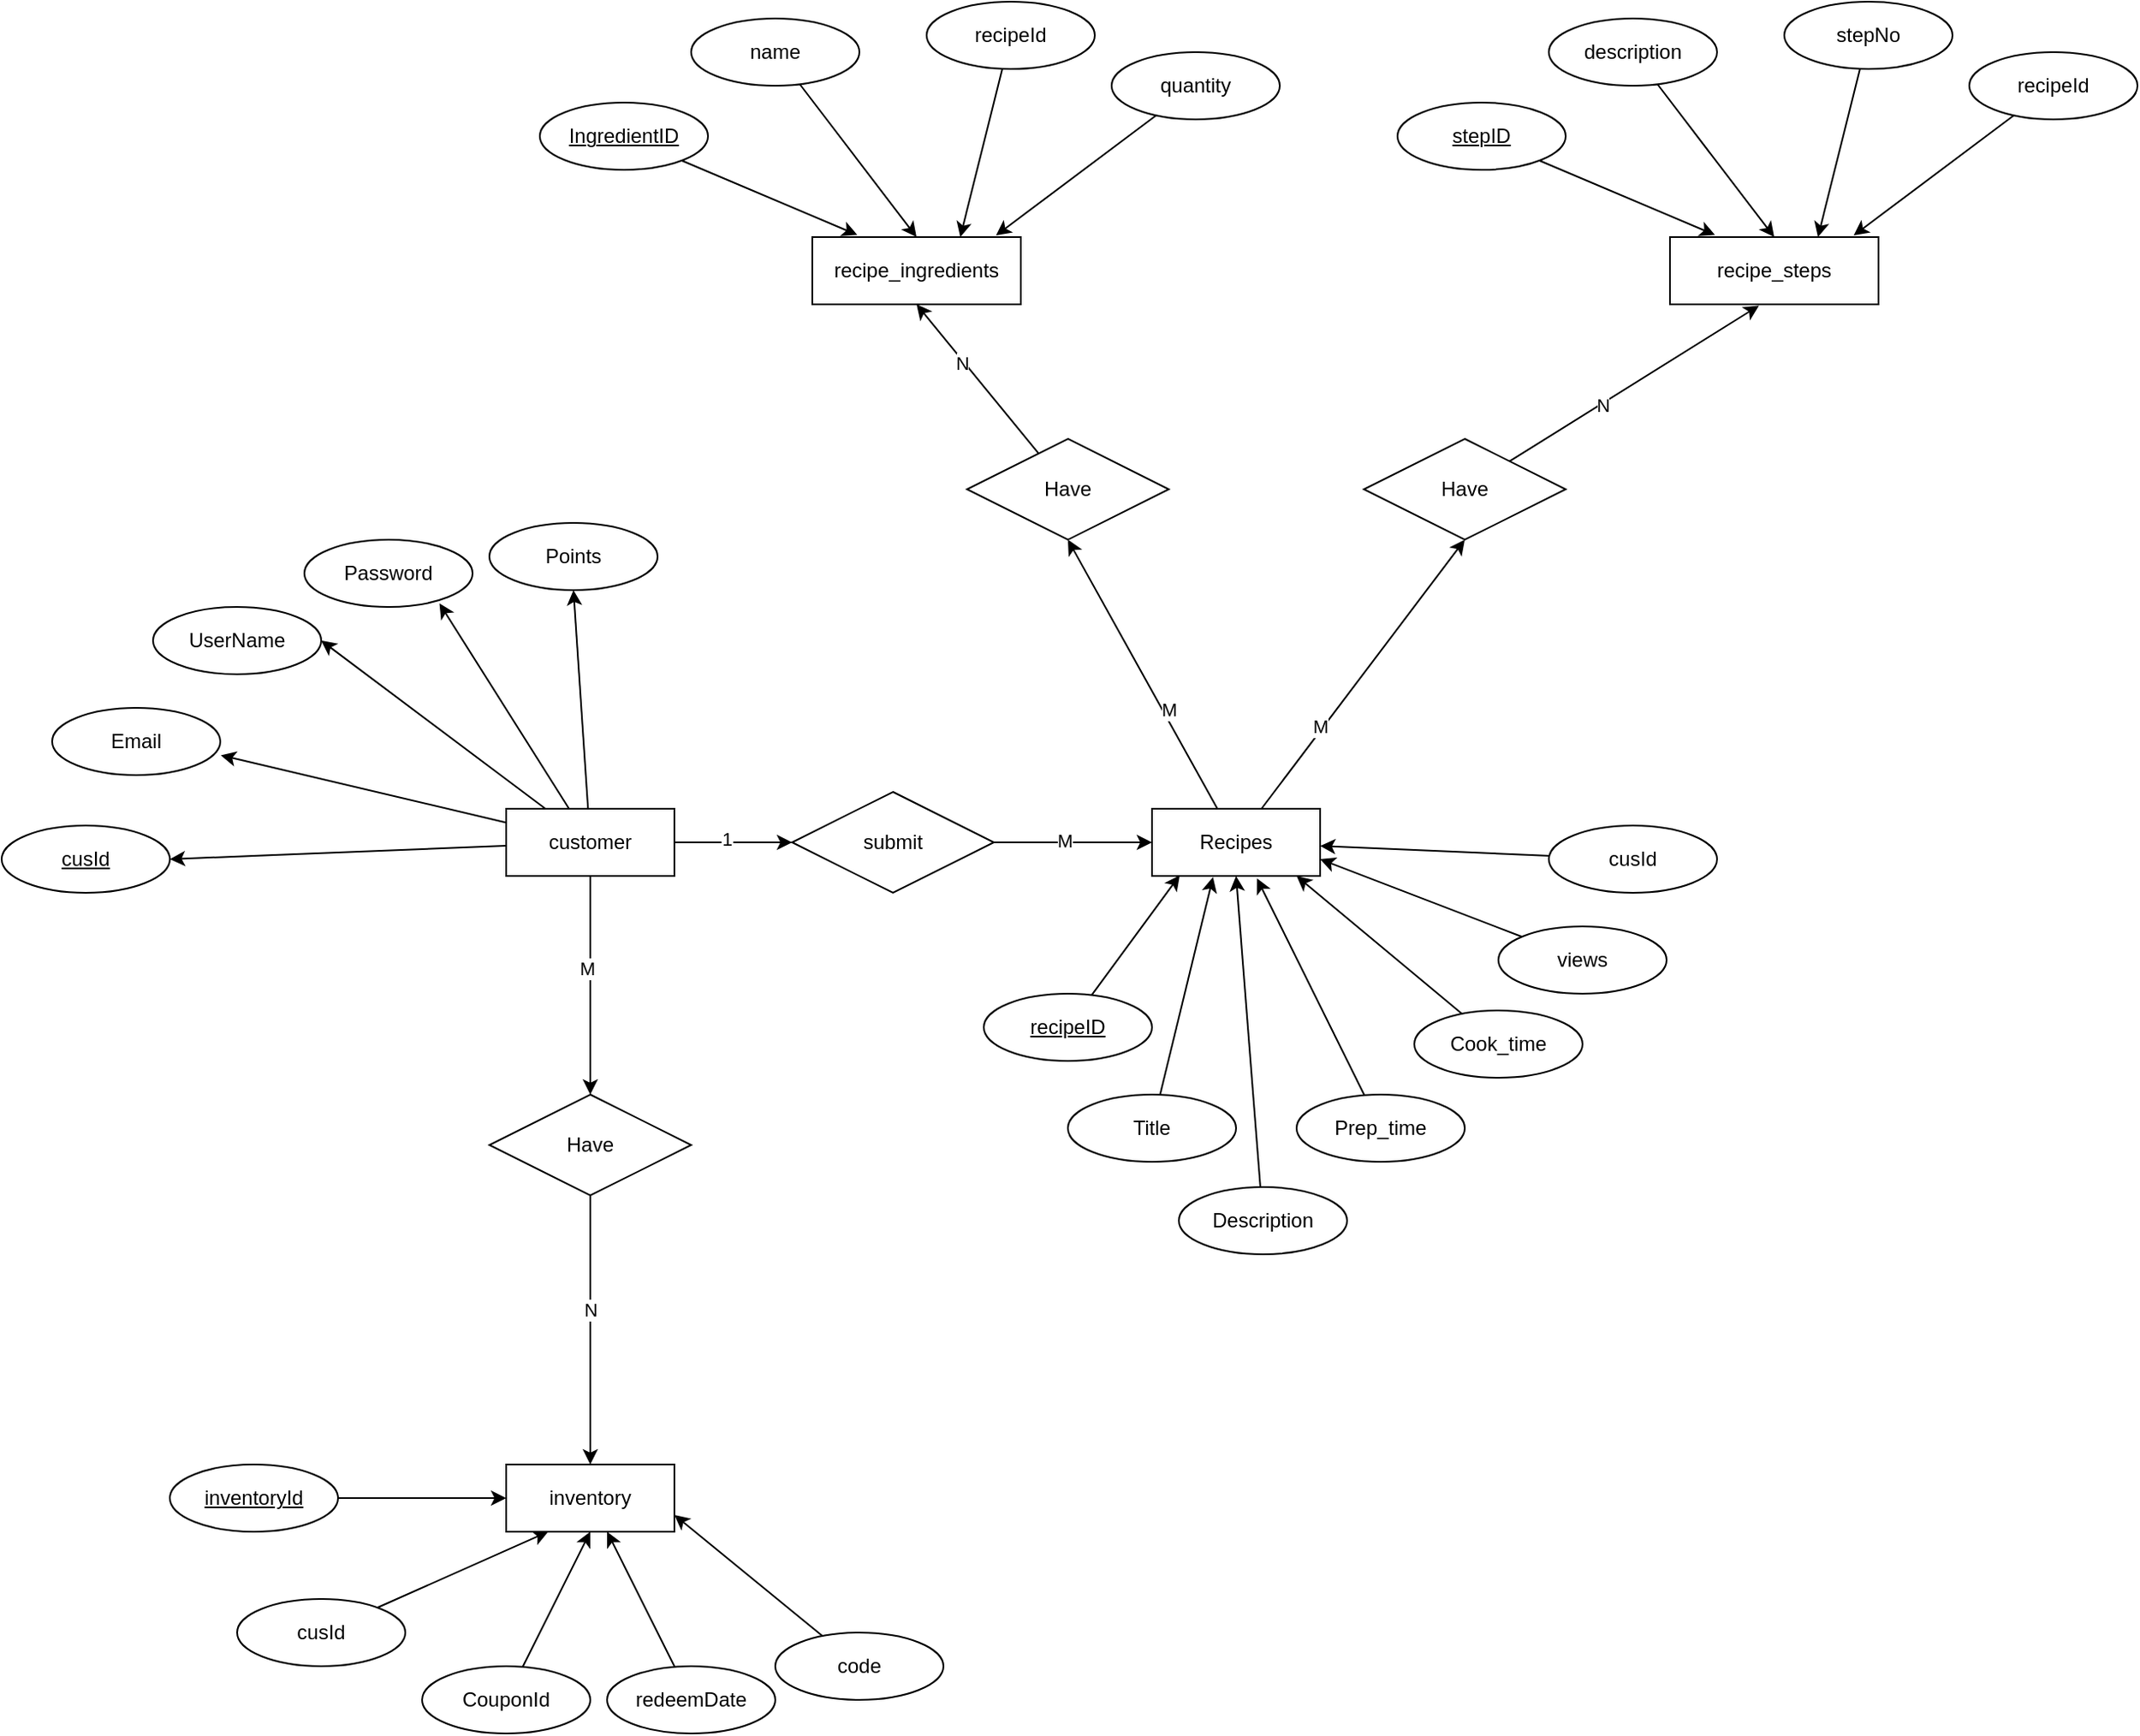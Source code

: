 <mxfile version="21.5.2" type="github">
  <diagram name="Page-1" id="S8ir3xllTppI7GN0QE2G">
    <mxGraphModel dx="1626" dy="1617" grid="1" gridSize="10" guides="1" tooltips="1" connect="1" arrows="1" fold="1" page="1" pageScale="1" pageWidth="827" pageHeight="1169" math="0" shadow="0">
      <root>
        <mxCell id="0" />
        <mxCell id="1" parent="0" />
        <mxCell id="ZGnevF4JdWnvlo0EcCDF-10" style="edgeStyle=orthogonalEdgeStyle;rounded=0;orthogonalLoop=1;jettySize=auto;html=1;entryX=0;entryY=0.5;entryDx=0;entryDy=0;" parent="1" source="ZGnevF4JdWnvlo0EcCDF-1" target="ZGnevF4JdWnvlo0EcCDF-9" edge="1">
          <mxGeometry relative="1" as="geometry" />
        </mxCell>
        <mxCell id="ZGnevF4JdWnvlo0EcCDF-12" value="1" style="edgeLabel;html=1;align=center;verticalAlign=middle;resizable=0;points=[];" parent="ZGnevF4JdWnvlo0EcCDF-10" vertex="1" connectable="0">
          <mxGeometry x="-0.127" y="2" relative="1" as="geometry">
            <mxPoint as="offset" />
          </mxGeometry>
        </mxCell>
        <mxCell id="pjKZV7m_eljOnszhxuCW-3" style="rounded=0;orthogonalLoop=1;jettySize=auto;html=1;entryX=0.5;entryY=1;entryDx=0;entryDy=0;" edge="1" parent="1" source="ZGnevF4JdWnvlo0EcCDF-1" target="pjKZV7m_eljOnszhxuCW-2">
          <mxGeometry relative="1" as="geometry" />
        </mxCell>
        <mxCell id="pjKZV7m_eljOnszhxuCW-5" style="edgeStyle=none;rounded=0;orthogonalLoop=1;jettySize=auto;html=1;entryX=0.803;entryY=0.947;entryDx=0;entryDy=0;entryPerimeter=0;" edge="1" parent="1" source="ZGnevF4JdWnvlo0EcCDF-1" target="ZGnevF4JdWnvlo0EcCDF-43">
          <mxGeometry relative="1" as="geometry" />
        </mxCell>
        <mxCell id="pjKZV7m_eljOnszhxuCW-6" style="edgeStyle=none;rounded=0;orthogonalLoop=1;jettySize=auto;html=1;entryX=1;entryY=0.5;entryDx=0;entryDy=0;" edge="1" parent="1" source="ZGnevF4JdWnvlo0EcCDF-1" target="ZGnevF4JdWnvlo0EcCDF-39">
          <mxGeometry relative="1" as="geometry" />
        </mxCell>
        <mxCell id="pjKZV7m_eljOnszhxuCW-7" style="edgeStyle=none;rounded=0;orthogonalLoop=1;jettySize=auto;html=1;entryX=1.003;entryY=0.705;entryDx=0;entryDy=0;entryPerimeter=0;" edge="1" parent="1" source="ZGnevF4JdWnvlo0EcCDF-1" target="pjKZV7m_eljOnszhxuCW-4">
          <mxGeometry relative="1" as="geometry" />
        </mxCell>
        <mxCell id="pjKZV7m_eljOnszhxuCW-8" style="edgeStyle=none;rounded=0;orthogonalLoop=1;jettySize=auto;html=1;entryX=1;entryY=0.5;entryDx=0;entryDy=0;" edge="1" parent="1" source="ZGnevF4JdWnvlo0EcCDF-1" target="ZGnevF4JdWnvlo0EcCDF-8">
          <mxGeometry relative="1" as="geometry" />
        </mxCell>
        <mxCell id="pjKZV7m_eljOnszhxuCW-39" style="edgeStyle=none;rounded=0;orthogonalLoop=1;jettySize=auto;html=1;entryX=0.5;entryY=0;entryDx=0;entryDy=0;" edge="1" parent="1" source="ZGnevF4JdWnvlo0EcCDF-1" target="pjKZV7m_eljOnszhxuCW-38">
          <mxGeometry relative="1" as="geometry" />
        </mxCell>
        <mxCell id="pjKZV7m_eljOnszhxuCW-52" value="M" style="edgeLabel;html=1;align=center;verticalAlign=middle;resizable=0;points=[];" vertex="1" connectable="0" parent="pjKZV7m_eljOnszhxuCW-39">
          <mxGeometry x="-0.164" y="-2" relative="1" as="geometry">
            <mxPoint as="offset" />
          </mxGeometry>
        </mxCell>
        <mxCell id="ZGnevF4JdWnvlo0EcCDF-1" value="customer" style="whiteSpace=wrap;html=1;align=center;" parent="1" vertex="1">
          <mxGeometry x="80" y="320" width="100" height="40" as="geometry" />
        </mxCell>
        <mxCell id="ZGnevF4JdWnvlo0EcCDF-20" style="rounded=0;orthogonalLoop=1;jettySize=auto;html=1;entryX=0.5;entryY=1;entryDx=0;entryDy=0;" parent="1" source="ZGnevF4JdWnvlo0EcCDF-2" target="ZGnevF4JdWnvlo0EcCDF-19" edge="1">
          <mxGeometry relative="1" as="geometry" />
        </mxCell>
        <mxCell id="ZGnevF4JdWnvlo0EcCDF-22" value="M" style="edgeLabel;html=1;align=center;verticalAlign=middle;resizable=0;points=[];" parent="ZGnevF4JdWnvlo0EcCDF-20" vertex="1" connectable="0">
          <mxGeometry x="-0.28" y="-3" relative="1" as="geometry">
            <mxPoint as="offset" />
          </mxGeometry>
        </mxCell>
        <mxCell id="pjKZV7m_eljOnszhxuCW-24" style="edgeStyle=none;rounded=0;orthogonalLoop=1;jettySize=auto;html=1;entryX=0.5;entryY=1;entryDx=0;entryDy=0;" edge="1" parent="1" source="ZGnevF4JdWnvlo0EcCDF-2" target="pjKZV7m_eljOnszhxuCW-23">
          <mxGeometry relative="1" as="geometry" />
        </mxCell>
        <mxCell id="pjKZV7m_eljOnszhxuCW-25" value="M" style="edgeLabel;html=1;align=center;verticalAlign=middle;resizable=0;points=[];" vertex="1" connectable="0" parent="pjKZV7m_eljOnszhxuCW-24">
          <mxGeometry x="-0.408" y="2" relative="1" as="geometry">
            <mxPoint y="-1" as="offset" />
          </mxGeometry>
        </mxCell>
        <mxCell id="ZGnevF4JdWnvlo0EcCDF-2" value="Recipes " style="whiteSpace=wrap;html=1;align=center;" parent="1" vertex="1">
          <mxGeometry x="464" y="320" width="100" height="40" as="geometry" />
        </mxCell>
        <mxCell id="ZGnevF4JdWnvlo0EcCDF-4" value="recipe_ingredients" style="whiteSpace=wrap;html=1;align=center;" parent="1" vertex="1">
          <mxGeometry x="262" y="-20" width="124" height="40" as="geometry" />
        </mxCell>
        <mxCell id="ZGnevF4JdWnvlo0EcCDF-8" value="cusId" style="ellipse;whiteSpace=wrap;html=1;align=center;fontStyle=4" parent="1" vertex="1">
          <mxGeometry x="-220" y="330" width="100" height="40" as="geometry" />
        </mxCell>
        <mxCell id="ZGnevF4JdWnvlo0EcCDF-11" style="edgeStyle=orthogonalEdgeStyle;rounded=0;orthogonalLoop=1;jettySize=auto;html=1;" parent="1" source="ZGnevF4JdWnvlo0EcCDF-9" target="ZGnevF4JdWnvlo0EcCDF-2" edge="1">
          <mxGeometry relative="1" as="geometry" />
        </mxCell>
        <mxCell id="ZGnevF4JdWnvlo0EcCDF-13" value="M" style="edgeLabel;html=1;align=center;verticalAlign=middle;resizable=0;points=[];" parent="ZGnevF4JdWnvlo0EcCDF-11" vertex="1" connectable="0">
          <mxGeometry x="-0.122" y="1" relative="1" as="geometry">
            <mxPoint as="offset" />
          </mxGeometry>
        </mxCell>
        <mxCell id="ZGnevF4JdWnvlo0EcCDF-9" value="submit " style="shape=rhombus;perimeter=rhombusPerimeter;whiteSpace=wrap;html=1;align=center;" parent="1" vertex="1">
          <mxGeometry x="250" y="310" width="120" height="60" as="geometry" />
        </mxCell>
        <mxCell id="ZGnevF4JdWnvlo0EcCDF-21" style="rounded=0;orthogonalLoop=1;jettySize=auto;html=1;entryX=0.5;entryY=1;entryDx=0;entryDy=0;" parent="1" source="ZGnevF4JdWnvlo0EcCDF-19" target="ZGnevF4JdWnvlo0EcCDF-4" edge="1">
          <mxGeometry relative="1" as="geometry" />
        </mxCell>
        <mxCell id="ZGnevF4JdWnvlo0EcCDF-24" value="N" style="edgeLabel;html=1;align=center;verticalAlign=middle;resizable=0;points=[];" parent="ZGnevF4JdWnvlo0EcCDF-21" vertex="1" connectable="0">
          <mxGeometry x="0.233" y="1" relative="1" as="geometry">
            <mxPoint as="offset" />
          </mxGeometry>
        </mxCell>
        <mxCell id="ZGnevF4JdWnvlo0EcCDF-19" value="Have" style="shape=rhombus;perimeter=rhombusPerimeter;whiteSpace=wrap;html=1;align=center;" parent="1" vertex="1">
          <mxGeometry x="354" y="100" width="120" height="60" as="geometry" />
        </mxCell>
        <mxCell id="ZGnevF4JdWnvlo0EcCDF-39" value="UserName" style="ellipse;whiteSpace=wrap;html=1;align=center;" parent="1" vertex="1">
          <mxGeometry x="-130" y="200" width="100" height="40" as="geometry" />
        </mxCell>
        <mxCell id="ZGnevF4JdWnvlo0EcCDF-43" value="Password" style="ellipse;whiteSpace=wrap;html=1;align=center;" parent="1" vertex="1">
          <mxGeometry x="-40" y="160" width="100" height="40" as="geometry" />
        </mxCell>
        <mxCell id="ZGnevF4JdWnvlo0EcCDF-46" style="rounded=0;orthogonalLoop=1;jettySize=auto;html=1;entryX=0.165;entryY=0.99;entryDx=0;entryDy=0;entryPerimeter=0;" parent="1" source="ZGnevF4JdWnvlo0EcCDF-45" target="ZGnevF4JdWnvlo0EcCDF-2" edge="1">
          <mxGeometry relative="1" as="geometry" />
        </mxCell>
        <mxCell id="ZGnevF4JdWnvlo0EcCDF-45" value="recipeID" style="ellipse;whiteSpace=wrap;html=1;align=center;fontStyle=4" parent="1" vertex="1">
          <mxGeometry x="364" y="430" width="100" height="40" as="geometry" />
        </mxCell>
        <mxCell id="ZGnevF4JdWnvlo0EcCDF-48" style="rounded=0;orthogonalLoop=1;jettySize=auto;html=1;entryX=0.363;entryY=1.016;entryDx=0;entryDy=0;entryPerimeter=0;" parent="1" source="ZGnevF4JdWnvlo0EcCDF-47" target="ZGnevF4JdWnvlo0EcCDF-2" edge="1">
          <mxGeometry relative="1" as="geometry" />
        </mxCell>
        <mxCell id="ZGnevF4JdWnvlo0EcCDF-47" value="Title" style="ellipse;whiteSpace=wrap;html=1;align=center;" parent="1" vertex="1">
          <mxGeometry x="414" y="490" width="100" height="40" as="geometry" />
        </mxCell>
        <mxCell id="ZGnevF4JdWnvlo0EcCDF-61" style="rounded=0;orthogonalLoop=1;jettySize=auto;html=1;entryX=0.216;entryY=-0.032;entryDx=0;entryDy=0;entryPerimeter=0;" parent="1" source="ZGnevF4JdWnvlo0EcCDF-60" target="ZGnevF4JdWnvlo0EcCDF-4" edge="1">
          <mxGeometry relative="1" as="geometry" />
        </mxCell>
        <mxCell id="ZGnevF4JdWnvlo0EcCDF-60" value="IngredientID" style="ellipse;whiteSpace=wrap;html=1;align=center;fontStyle=4" parent="1" vertex="1">
          <mxGeometry x="100" y="-100" width="100" height="40" as="geometry" />
        </mxCell>
        <mxCell id="ZGnevF4JdWnvlo0EcCDF-63" style="rounded=0;orthogonalLoop=1;jettySize=auto;html=1;entryX=0.5;entryY=0;entryDx=0;entryDy=0;" parent="1" source="ZGnevF4JdWnvlo0EcCDF-62" target="ZGnevF4JdWnvlo0EcCDF-4" edge="1">
          <mxGeometry relative="1" as="geometry" />
        </mxCell>
        <mxCell id="ZGnevF4JdWnvlo0EcCDF-62" value="name" style="ellipse;whiteSpace=wrap;html=1;align=center;fontStyle=0" parent="1" vertex="1">
          <mxGeometry x="190" y="-150" width="100" height="40" as="geometry" />
        </mxCell>
        <mxCell id="ZGnevF4JdWnvlo0EcCDF-65" style="rounded=0;orthogonalLoop=1;jettySize=auto;html=1;" parent="1" source="ZGnevF4JdWnvlo0EcCDF-64" edge="1">
          <mxGeometry relative="1" as="geometry">
            <mxPoint x="350" y="-20" as="targetPoint" />
          </mxGeometry>
        </mxCell>
        <mxCell id="ZGnevF4JdWnvlo0EcCDF-64" value="recipeId" style="ellipse;whiteSpace=wrap;html=1;align=center;fontStyle=0" parent="1" vertex="1">
          <mxGeometry x="330" y="-160" width="100" height="40" as="geometry" />
        </mxCell>
        <mxCell id="pjKZV7m_eljOnszhxuCW-2" value="Points" style="ellipse;whiteSpace=wrap;html=1;align=center;" vertex="1" parent="1">
          <mxGeometry x="70" y="150" width="100" height="40" as="geometry" />
        </mxCell>
        <mxCell id="pjKZV7m_eljOnszhxuCW-4" value="Email" style="ellipse;whiteSpace=wrap;html=1;align=center;" vertex="1" parent="1">
          <mxGeometry x="-190" y="260" width="100" height="40" as="geometry" />
        </mxCell>
        <mxCell id="pjKZV7m_eljOnszhxuCW-9" style="rounded=0;orthogonalLoop=1;jettySize=auto;html=1;entryX=0.5;entryY=1;entryDx=0;entryDy=0;" edge="1" parent="1" source="pjKZV7m_eljOnszhxuCW-10" target="ZGnevF4JdWnvlo0EcCDF-2">
          <mxGeometry relative="1" as="geometry">
            <mxPoint x="649" y="320" as="targetPoint" />
          </mxGeometry>
        </mxCell>
        <mxCell id="pjKZV7m_eljOnszhxuCW-10" value="Description" style="ellipse;whiteSpace=wrap;html=1;align=center;" vertex="1" parent="1">
          <mxGeometry x="480" y="545" width="100" height="40" as="geometry" />
        </mxCell>
        <mxCell id="pjKZV7m_eljOnszhxuCW-12" style="edgeStyle=none;rounded=0;orthogonalLoop=1;jettySize=auto;html=1;entryX=0.624;entryY=1.036;entryDx=0;entryDy=0;entryPerimeter=0;" edge="1" parent="1" source="pjKZV7m_eljOnszhxuCW-11" target="ZGnevF4JdWnvlo0EcCDF-2">
          <mxGeometry relative="1" as="geometry" />
        </mxCell>
        <mxCell id="pjKZV7m_eljOnszhxuCW-11" value="Prep_time" style="ellipse;whiteSpace=wrap;html=1;align=center;" vertex="1" parent="1">
          <mxGeometry x="550" y="490" width="100" height="40" as="geometry" />
        </mxCell>
        <mxCell id="pjKZV7m_eljOnszhxuCW-14" style="edgeStyle=none;rounded=0;orthogonalLoop=1;jettySize=auto;html=1;" edge="1" parent="1" source="pjKZV7m_eljOnszhxuCW-13">
          <mxGeometry relative="1" as="geometry">
            <mxPoint x="550" y="360" as="targetPoint" />
          </mxGeometry>
        </mxCell>
        <mxCell id="pjKZV7m_eljOnszhxuCW-13" value="Cook_time" style="ellipse;whiteSpace=wrap;html=1;align=center;" vertex="1" parent="1">
          <mxGeometry x="620" y="440" width="100" height="40" as="geometry" />
        </mxCell>
        <mxCell id="pjKZV7m_eljOnszhxuCW-16" style="edgeStyle=none;rounded=0;orthogonalLoop=1;jettySize=auto;html=1;entryX=1;entryY=0.75;entryDx=0;entryDy=0;" edge="1" parent="1" source="pjKZV7m_eljOnszhxuCW-15" target="ZGnevF4JdWnvlo0EcCDF-2">
          <mxGeometry relative="1" as="geometry" />
        </mxCell>
        <mxCell id="pjKZV7m_eljOnszhxuCW-15" value="views" style="ellipse;whiteSpace=wrap;html=1;align=center;" vertex="1" parent="1">
          <mxGeometry x="670" y="390" width="100" height="40" as="geometry" />
        </mxCell>
        <mxCell id="pjKZV7m_eljOnszhxuCW-18" style="edgeStyle=none;rounded=0;orthogonalLoop=1;jettySize=auto;html=1;" edge="1" parent="1" source="pjKZV7m_eljOnszhxuCW-17" target="ZGnevF4JdWnvlo0EcCDF-2">
          <mxGeometry relative="1" as="geometry" />
        </mxCell>
        <mxCell id="pjKZV7m_eljOnszhxuCW-17" value="cusId" style="ellipse;whiteSpace=wrap;html=1;align=center;" vertex="1" parent="1">
          <mxGeometry x="700" y="330" width="100" height="40" as="geometry" />
        </mxCell>
        <mxCell id="pjKZV7m_eljOnszhxuCW-21" style="edgeStyle=none;rounded=0;orthogonalLoop=1;jettySize=auto;html=1;entryX=0.881;entryY=-0.024;entryDx=0;entryDy=0;entryPerimeter=0;" edge="1" parent="1" source="pjKZV7m_eljOnszhxuCW-20" target="ZGnevF4JdWnvlo0EcCDF-4">
          <mxGeometry relative="1" as="geometry" />
        </mxCell>
        <mxCell id="pjKZV7m_eljOnszhxuCW-20" value="quantity" style="ellipse;whiteSpace=wrap;html=1;align=center;fontStyle=0" vertex="1" parent="1">
          <mxGeometry x="440" y="-130" width="100" height="40" as="geometry" />
        </mxCell>
        <mxCell id="pjKZV7m_eljOnszhxuCW-35" style="edgeStyle=none;rounded=0;orthogonalLoop=1;jettySize=auto;html=1;entryX=0.427;entryY=1.019;entryDx=0;entryDy=0;entryPerimeter=0;" edge="1" parent="1" source="pjKZV7m_eljOnszhxuCW-23" target="pjKZV7m_eljOnszhxuCW-26">
          <mxGeometry relative="1" as="geometry" />
        </mxCell>
        <mxCell id="pjKZV7m_eljOnszhxuCW-37" value="N" style="edgeLabel;html=1;align=center;verticalAlign=middle;resizable=0;points=[];" vertex="1" connectable="0" parent="pjKZV7m_eljOnszhxuCW-35">
          <mxGeometry x="-0.265" relative="1" as="geometry">
            <mxPoint x="1" as="offset" />
          </mxGeometry>
        </mxCell>
        <mxCell id="pjKZV7m_eljOnszhxuCW-23" value="Have" style="shape=rhombus;perimeter=rhombusPerimeter;whiteSpace=wrap;html=1;align=center;" vertex="1" parent="1">
          <mxGeometry x="590" y="100" width="120" height="60" as="geometry" />
        </mxCell>
        <mxCell id="pjKZV7m_eljOnszhxuCW-26" value="recipe_steps" style="whiteSpace=wrap;html=1;align=center;" vertex="1" parent="1">
          <mxGeometry x="772" y="-20" width="124" height="40" as="geometry" />
        </mxCell>
        <mxCell id="pjKZV7m_eljOnszhxuCW-27" style="rounded=0;orthogonalLoop=1;jettySize=auto;html=1;entryX=0.216;entryY=-0.032;entryDx=0;entryDy=0;entryPerimeter=0;" edge="1" parent="1" source="pjKZV7m_eljOnszhxuCW-28" target="pjKZV7m_eljOnszhxuCW-26">
          <mxGeometry relative="1" as="geometry" />
        </mxCell>
        <mxCell id="pjKZV7m_eljOnszhxuCW-28" value="stepID" style="ellipse;whiteSpace=wrap;html=1;align=center;fontStyle=4" vertex="1" parent="1">
          <mxGeometry x="610" y="-100" width="100" height="40" as="geometry" />
        </mxCell>
        <mxCell id="pjKZV7m_eljOnszhxuCW-29" style="rounded=0;orthogonalLoop=1;jettySize=auto;html=1;entryX=0.5;entryY=0;entryDx=0;entryDy=0;" edge="1" parent="1" source="pjKZV7m_eljOnszhxuCW-30" target="pjKZV7m_eljOnszhxuCW-26">
          <mxGeometry relative="1" as="geometry" />
        </mxCell>
        <mxCell id="pjKZV7m_eljOnszhxuCW-30" value="description" style="ellipse;whiteSpace=wrap;html=1;align=center;fontStyle=0" vertex="1" parent="1">
          <mxGeometry x="700" y="-150" width="100" height="40" as="geometry" />
        </mxCell>
        <mxCell id="pjKZV7m_eljOnszhxuCW-31" style="rounded=0;orthogonalLoop=1;jettySize=auto;html=1;" edge="1" parent="1" source="pjKZV7m_eljOnszhxuCW-32">
          <mxGeometry relative="1" as="geometry">
            <mxPoint x="860" y="-20" as="targetPoint" />
          </mxGeometry>
        </mxCell>
        <mxCell id="pjKZV7m_eljOnszhxuCW-32" value="stepNo" style="ellipse;whiteSpace=wrap;html=1;align=center;fontStyle=0" vertex="1" parent="1">
          <mxGeometry x="840" y="-160" width="100" height="40" as="geometry" />
        </mxCell>
        <mxCell id="pjKZV7m_eljOnszhxuCW-33" style="edgeStyle=none;rounded=0;orthogonalLoop=1;jettySize=auto;html=1;entryX=0.881;entryY=-0.024;entryDx=0;entryDy=0;entryPerimeter=0;" edge="1" parent="1" source="pjKZV7m_eljOnszhxuCW-34" target="pjKZV7m_eljOnszhxuCW-26">
          <mxGeometry relative="1" as="geometry" />
        </mxCell>
        <mxCell id="pjKZV7m_eljOnszhxuCW-34" value="recipeId" style="ellipse;whiteSpace=wrap;html=1;align=center;fontStyle=0" vertex="1" parent="1">
          <mxGeometry x="950" y="-130" width="100" height="40" as="geometry" />
        </mxCell>
        <mxCell id="pjKZV7m_eljOnszhxuCW-41" style="edgeStyle=none;rounded=0;orthogonalLoop=1;jettySize=auto;html=1;entryX=0.5;entryY=0;entryDx=0;entryDy=0;" edge="1" parent="1" source="pjKZV7m_eljOnszhxuCW-38" target="pjKZV7m_eljOnszhxuCW-40">
          <mxGeometry relative="1" as="geometry" />
        </mxCell>
        <mxCell id="pjKZV7m_eljOnszhxuCW-53" value="N" style="edgeLabel;html=1;align=center;verticalAlign=middle;resizable=0;points=[];" vertex="1" connectable="0" parent="pjKZV7m_eljOnszhxuCW-41">
          <mxGeometry x="-0.159" y="-5" relative="1" as="geometry">
            <mxPoint x="5" as="offset" />
          </mxGeometry>
        </mxCell>
        <mxCell id="pjKZV7m_eljOnszhxuCW-38" value="Have" style="shape=rhombus;perimeter=rhombusPerimeter;whiteSpace=wrap;html=1;align=center;" vertex="1" parent="1">
          <mxGeometry x="70" y="490" width="120" height="60" as="geometry" />
        </mxCell>
        <mxCell id="pjKZV7m_eljOnszhxuCW-40" value="inventory" style="whiteSpace=wrap;html=1;align=center;" vertex="1" parent="1">
          <mxGeometry x="80" y="710" width="100" height="40" as="geometry" />
        </mxCell>
        <mxCell id="pjKZV7m_eljOnszhxuCW-43" style="edgeStyle=none;rounded=0;orthogonalLoop=1;jettySize=auto;html=1;entryX=0;entryY=0.5;entryDx=0;entryDy=0;" edge="1" parent="1" source="pjKZV7m_eljOnszhxuCW-42" target="pjKZV7m_eljOnszhxuCW-40">
          <mxGeometry relative="1" as="geometry" />
        </mxCell>
        <mxCell id="pjKZV7m_eljOnszhxuCW-42" value="inventoryId" style="ellipse;whiteSpace=wrap;html=1;align=center;fontStyle=4" vertex="1" parent="1">
          <mxGeometry x="-120" y="710" width="100" height="40" as="geometry" />
        </mxCell>
        <mxCell id="pjKZV7m_eljOnszhxuCW-45" style="edgeStyle=none;rounded=0;orthogonalLoop=1;jettySize=auto;html=1;entryX=0.25;entryY=1;entryDx=0;entryDy=0;" edge="1" parent="1" source="pjKZV7m_eljOnszhxuCW-44" target="pjKZV7m_eljOnszhxuCW-40">
          <mxGeometry relative="1" as="geometry" />
        </mxCell>
        <mxCell id="pjKZV7m_eljOnszhxuCW-44" value="cusId" style="ellipse;whiteSpace=wrap;html=1;align=center;" vertex="1" parent="1">
          <mxGeometry x="-80" y="790" width="100" height="40" as="geometry" />
        </mxCell>
        <mxCell id="pjKZV7m_eljOnszhxuCW-47" style="edgeStyle=none;rounded=0;orthogonalLoop=1;jettySize=auto;html=1;entryX=0.5;entryY=1;entryDx=0;entryDy=0;" edge="1" parent="1" source="pjKZV7m_eljOnszhxuCW-46" target="pjKZV7m_eljOnszhxuCW-40">
          <mxGeometry relative="1" as="geometry" />
        </mxCell>
        <mxCell id="pjKZV7m_eljOnszhxuCW-46" value="CouponId" style="ellipse;whiteSpace=wrap;html=1;align=center;" vertex="1" parent="1">
          <mxGeometry x="30" y="830" width="100" height="40" as="geometry" />
        </mxCell>
        <mxCell id="pjKZV7m_eljOnszhxuCW-49" style="edgeStyle=none;rounded=0;orthogonalLoop=1;jettySize=auto;html=1;" edge="1" parent="1" source="pjKZV7m_eljOnszhxuCW-48" target="pjKZV7m_eljOnszhxuCW-40">
          <mxGeometry relative="1" as="geometry" />
        </mxCell>
        <mxCell id="pjKZV7m_eljOnszhxuCW-48" value="redeemDate" style="ellipse;whiteSpace=wrap;html=1;align=center;" vertex="1" parent="1">
          <mxGeometry x="140" y="830" width="100" height="40" as="geometry" />
        </mxCell>
        <mxCell id="pjKZV7m_eljOnszhxuCW-51" style="edgeStyle=none;rounded=0;orthogonalLoop=1;jettySize=auto;html=1;entryX=1;entryY=0.75;entryDx=0;entryDy=0;" edge="1" parent="1" source="pjKZV7m_eljOnszhxuCW-50" target="pjKZV7m_eljOnszhxuCW-40">
          <mxGeometry relative="1" as="geometry" />
        </mxCell>
        <mxCell id="pjKZV7m_eljOnszhxuCW-50" value="code" style="ellipse;whiteSpace=wrap;html=1;align=center;" vertex="1" parent="1">
          <mxGeometry x="240" y="810" width="100" height="40" as="geometry" />
        </mxCell>
      </root>
    </mxGraphModel>
  </diagram>
</mxfile>

